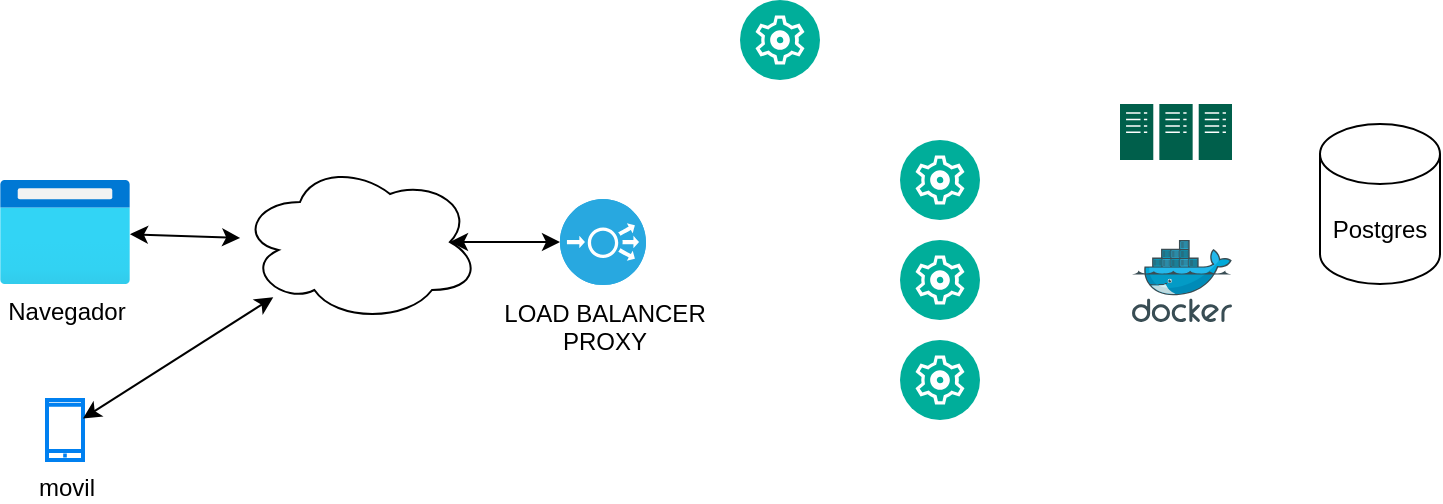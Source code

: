 <mxfile version="22.1.21" type="github">
  <diagram name="Página-1" id="kgTBMcsKncoeDzraaaeP">
    <mxGraphModel dx="1434" dy="738" grid="1" gridSize="10" guides="1" tooltips="1" connect="1" arrows="1" fold="1" page="1" pageScale="1" pageWidth="850" pageHeight="1100" math="0" shadow="0">
      <root>
        <mxCell id="0" />
        <mxCell id="1" parent="0" />
        <mxCell id="ujDk7_DQYMMImE03h3TE-1" value="Navegador" style="image;aspect=fixed;html=1;points=[];align=center;fontSize=12;image=img/lib/azure2/general/Browser.svg;" vertex="1" parent="1">
          <mxGeometry x="110" y="130" width="65" height="52" as="geometry" />
        </mxCell>
        <mxCell id="ujDk7_DQYMMImE03h3TE-2" value="movil" style="html=1;verticalLabelPosition=bottom;align=center;labelBackgroundColor=#ffffff;verticalAlign=top;strokeWidth=2;strokeColor=#0080F0;shadow=0;dashed=0;shape=mxgraph.ios7.icons.smartphone;" vertex="1" parent="1">
          <mxGeometry x="133.5" y="240" width="18" height="30" as="geometry" />
        </mxCell>
        <mxCell id="ujDk7_DQYMMImE03h3TE-3" value="" style="ellipse;shape=cloud;whiteSpace=wrap;html=1;" vertex="1" parent="1">
          <mxGeometry x="230" y="121" width="120" height="80" as="geometry" />
        </mxCell>
        <mxCell id="ujDk7_DQYMMImE03h3TE-4" value="" style="endArrow=classic;startArrow=classic;html=1;rounded=0;" edge="1" parent="1" source="ujDk7_DQYMMImE03h3TE-1" target="ujDk7_DQYMMImE03h3TE-3">
          <mxGeometry width="50" height="50" relative="1" as="geometry">
            <mxPoint x="400" y="440" as="sourcePoint" />
            <mxPoint x="450" y="390" as="targetPoint" />
          </mxGeometry>
        </mxCell>
        <mxCell id="ujDk7_DQYMMImE03h3TE-5" value="" style="endArrow=classic;startArrow=classic;html=1;rounded=0;" edge="1" parent="1" source="ujDk7_DQYMMImE03h3TE-2" target="ujDk7_DQYMMImE03h3TE-3">
          <mxGeometry width="50" height="50" relative="1" as="geometry">
            <mxPoint x="400" y="440" as="sourcePoint" />
            <mxPoint x="301" y="214" as="targetPoint" />
          </mxGeometry>
        </mxCell>
        <mxCell id="ujDk7_DQYMMImE03h3TE-6" value="&lt;div&gt;Postgres&lt;/div&gt;" style="shape=cylinder3;whiteSpace=wrap;html=1;boundedLbl=1;backgroundOutline=1;size=15;" vertex="1" parent="1">
          <mxGeometry x="770" y="102" width="60" height="80" as="geometry" />
        </mxCell>
        <mxCell id="ujDk7_DQYMMImE03h3TE-9" value="&lt;div&gt;LOAD BALANCER&lt;/div&gt;&lt;div&gt;PROXY&lt;br&gt;&lt;/div&gt;" style="fillColor=#28A8E0;verticalLabelPosition=bottom;sketch=0;html=1;strokeColor=#ffffff;verticalAlign=top;align=center;points=[[0.145,0.145,0],[0.5,0,0],[0.855,0.145,0],[1,0.5,0],[0.855,0.855,0],[0.5,1,0],[0.145,0.855,0],[0,0.5,0]];pointerEvents=1;shape=mxgraph.cisco_safe.compositeIcon;bgIcon=ellipse;resIcon=mxgraph.cisco_safe.capability.load_balancer;" vertex="1" parent="1">
          <mxGeometry x="390" y="139.5" width="43" height="43" as="geometry" />
        </mxCell>
        <mxCell id="ujDk7_DQYMMImE03h3TE-10" value="" style="endArrow=classic;startArrow=classic;html=1;rounded=0;exitX=0.875;exitY=0.5;exitDx=0;exitDy=0;exitPerimeter=0;entryX=0;entryY=0.5;entryDx=0;entryDy=0;entryPerimeter=0;" edge="1" parent="1" source="ujDk7_DQYMMImE03h3TE-3" target="ujDk7_DQYMMImE03h3TE-9">
          <mxGeometry width="50" height="50" relative="1" as="geometry">
            <mxPoint x="400" y="210" as="sourcePoint" />
            <mxPoint x="450" y="160" as="targetPoint" />
          </mxGeometry>
        </mxCell>
        <mxCell id="ujDk7_DQYMMImE03h3TE-11" value="" style="image;aspect=fixed;perimeter=ellipsePerimeter;html=1;align=center;shadow=0;dashed=0;fontColor=#4277BB;labelBackgroundColor=default;fontSize=12;spacingTop=3;image=img/lib/ibm/management/cluster_management.svg;" vertex="1" parent="1">
          <mxGeometry x="560" y="160" width="40" height="40" as="geometry" />
        </mxCell>
        <mxCell id="ujDk7_DQYMMImE03h3TE-12" value="" style="sketch=0;pointerEvents=1;shadow=0;dashed=0;html=1;strokeColor=none;fillColor=#005F4B;labelPosition=center;verticalLabelPosition=bottom;verticalAlign=top;align=center;outlineConnect=0;shape=mxgraph.veeam2.server_cluster;" vertex="1" parent="1">
          <mxGeometry x="670" y="92" width="56.0" height="28.0" as="geometry" />
        </mxCell>
        <mxCell id="ujDk7_DQYMMImE03h3TE-13" value="" style="image;aspect=fixed;perimeter=ellipsePerimeter;html=1;align=center;shadow=0;dashed=0;fontColor=#4277BB;labelBackgroundColor=default;fontSize=12;spacingTop=3;image=img/lib/ibm/management/cluster_management.svg;" vertex="1" parent="1">
          <mxGeometry x="560" y="110" width="40" height="40" as="geometry" />
        </mxCell>
        <mxCell id="ujDk7_DQYMMImE03h3TE-14" value="" style="image;sketch=0;aspect=fixed;html=1;points=[];align=center;fontSize=12;image=img/lib/mscae/Docker.svg;" vertex="1" parent="1">
          <mxGeometry x="676" y="160" width="50" height="41" as="geometry" />
        </mxCell>
        <mxCell id="ujDk7_DQYMMImE03h3TE-15" value="" style="image;aspect=fixed;perimeter=ellipsePerimeter;html=1;align=center;shadow=0;dashed=0;fontColor=#4277BB;labelBackgroundColor=default;fontSize=12;spacingTop=3;image=img/lib/ibm/management/cluster_management.svg;" vertex="1" parent="1">
          <mxGeometry x="560" y="210" width="40" height="40" as="geometry" />
        </mxCell>
        <mxCell id="ujDk7_DQYMMImE03h3TE-16" value="" style="image;aspect=fixed;perimeter=ellipsePerimeter;html=1;align=center;shadow=0;dashed=0;fontColor=#4277BB;labelBackgroundColor=default;fontSize=12;spacingTop=3;image=img/lib/ibm/management/cluster_management.svg;" vertex="1" parent="1">
          <mxGeometry x="480" y="40" width="40" height="40" as="geometry" />
        </mxCell>
      </root>
    </mxGraphModel>
  </diagram>
</mxfile>
